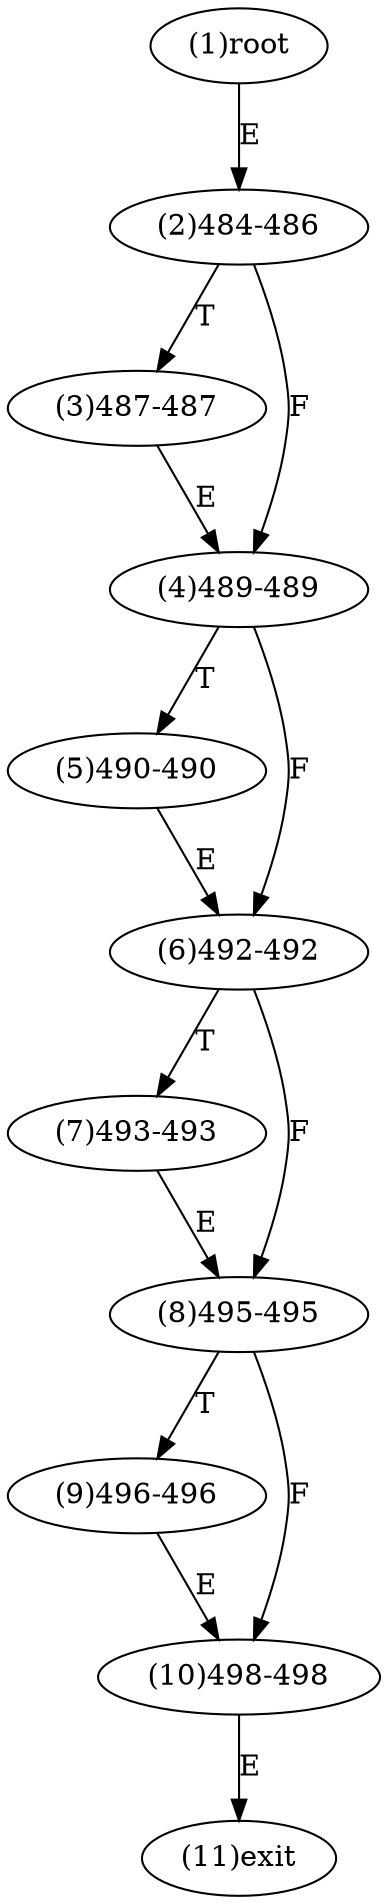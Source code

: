 digraph "" { 
1[ label="(1)root"];
2[ label="(2)484-486"];
3[ label="(3)487-487"];
4[ label="(4)489-489"];
5[ label="(5)490-490"];
6[ label="(6)492-492"];
7[ label="(7)493-493"];
8[ label="(8)495-495"];
9[ label="(9)496-496"];
10[ label="(10)498-498"];
11[ label="(11)exit"];
1->2[ label="E"];
2->4[ label="F"];
2->3[ label="T"];
3->4[ label="E"];
4->6[ label="F"];
4->5[ label="T"];
5->6[ label="E"];
6->8[ label="F"];
6->7[ label="T"];
7->8[ label="E"];
8->10[ label="F"];
8->9[ label="T"];
9->10[ label="E"];
10->11[ label="E"];
}